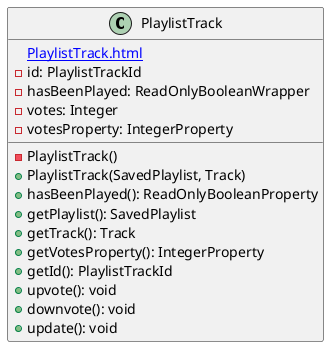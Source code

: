@startuml

    class PlaylistTrack {
        [[PlaylistTrack.html]]
        -id: PlaylistTrackId
        -hasBeenPlayed: ReadOnlyBooleanWrapper
        -votes: Integer
        -votesProperty: IntegerProperty
        -PlaylistTrack()
        +PlaylistTrack(SavedPlaylist, Track)
        +hasBeenPlayed(): ReadOnlyBooleanProperty
        +getPlaylist(): SavedPlaylist
        +getTrack(): Track
        +getVotesProperty(): IntegerProperty
        +getId(): PlaylistTrackId
        +upvote(): void
        +downvote(): void
        +update(): void
    }

@enduml
